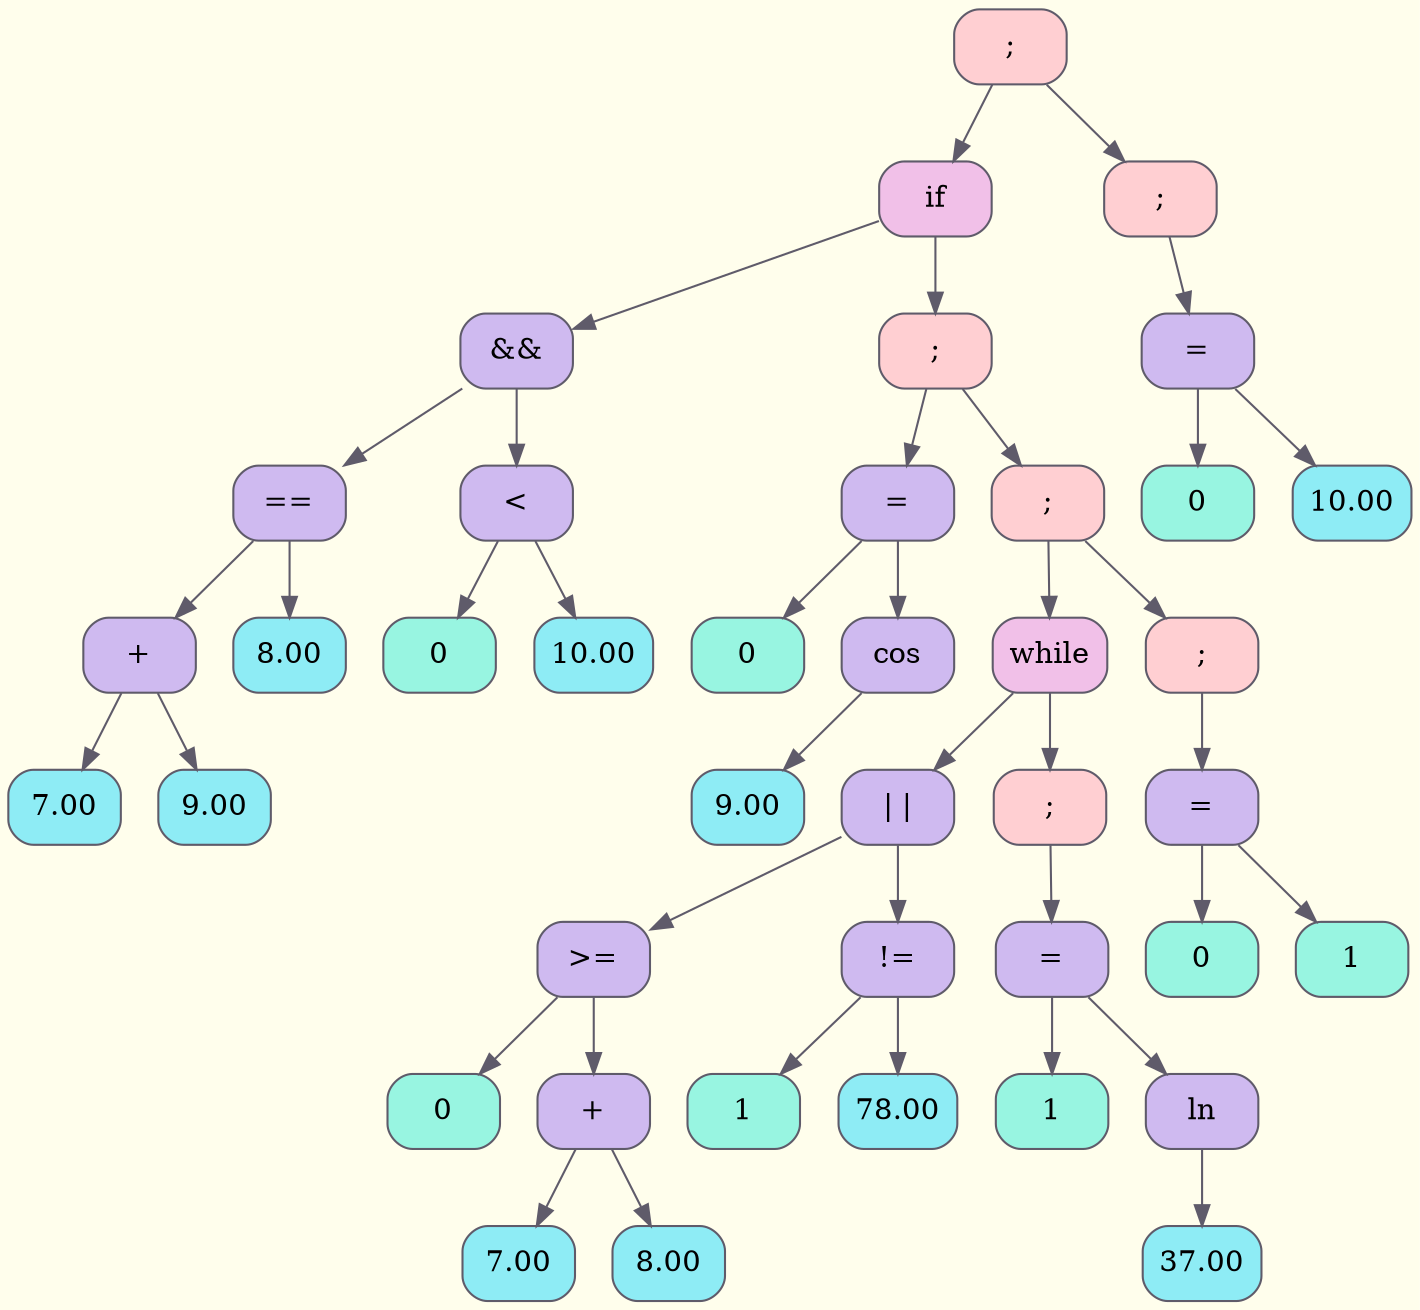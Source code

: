 digraph Tree {
	rankdir = TB;
	node [shape = record];
	edge [color = "#5F5B6A"];
	bgcolor = "#FFFEEC";
	node0x5a853feedb40 [color = "#5F5B6A", shape = Mrecord, style = filled, fillcolor = "#FFCFD2", label = "{;}"];
		node0x5a853feedb40 -> node0x5a853feedab0
	node0x5a853feedab0 [color = "#5F5B6A", shape = Mrecord, style = filled, fillcolor = "#F1C0E8", label = "{if}"];
		node0x5a853feedab0 -> node0x5a853feed7e0
	node0x5a853feed7e0 [color = "#5F5B6A", shape = Mrecord, style = filled, fillcolor = "#CFBAF0", label = "{&&}"];
		node0x5a853feed7e0 -> node0x5a853feed780
	node0x5a853feed780 [color = "#5F5B6A", shape = Mrecord, style = filled, fillcolor = "#CFBAF0", label = "{==}"];
		node0x5a853feed780 -> node0x5a853feed750
	node0x5a853feed750 [color = "#5F5B6A", shape = Mrecord, style = filled, fillcolor = "#CFBAF0", label = "{+}"];
		node0x5a853feed750 -> node0x5a853feeca10
	node0x5a853feeca10 [color = "#5F5B6A", shape = Mrecord, style = filled, fillcolor = "#8EECF5", label = "{7.00}"];
		node0x5a853feed750 -> node0x5a853feeca70
	node0x5a853feeca70 [color = "#5F5B6A", shape = Mrecord, style = filled, fillcolor = "#8EECF5", label = "{9.00}"];
		node0x5a853feed780 -> node0x5a853feecad0
	node0x5a853feecad0 [color = "#5F5B6A", shape = Mrecord, style = filled, fillcolor = "#8EECF5", label = "{8.00}"];
		node0x5a853feed7e0 -> node0x5a853feed7b0
	node0x5a853feed7b0 [color = "#5F5B6A", shape = Mrecord, style = filled, fillcolor = "#CFBAF0", label = "{&lt;}"];
		node0x5a853feed7b0 -> node0x5a853feecb30
	node0x5a853feecb30 [color = "#5F5B6A", shape = Mrecord, style = filled, fillcolor = "#98F5E1", label = "{0}"];
		node0x5a853feed7b0 -> node0x5a853feecb90
	node0x5a853feecb90 [color = "#5F5B6A", shape = Mrecord, style = filled, fillcolor = "#8EECF5", label = "{10.00}"];
		node0x5a853feedab0 -> node0x5a853feeda80
	node0x5a853feeda80 [color = "#5F5B6A", shape = Mrecord, style = filled, fillcolor = "#FFCFD2", label = "{;}"];
		node0x5a853feeda80 -> node0x5a853feed840
	node0x5a853feed840 [color = "#5F5B6A", shape = Mrecord, style = filled, fillcolor = "#CFBAF0", label = "{=}"];
		node0x5a853feed840 -> node0x5a853feecc20
	node0x5a853feecc20 [color = "#5F5B6A", shape = Mrecord, style = filled, fillcolor = "#98F5E1", label = "{0}"];
		node0x5a853feed840 -> node0x5a853feed810
	node0x5a853feed810 [color = "#5F5B6A", shape = Mrecord, style = filled, fillcolor = "#CFBAF0", label = "{cos}"];
		node0x5a853feed810 -> node0x5a853feecce0
	node0x5a853feecce0 [color = "#5F5B6A", shape = Mrecord, style = filled, fillcolor = "#8EECF5", label = "{9.00}"];
		node0x5a853feeda80 -> node0x5a853feeda50
	node0x5a853feeda50 [color = "#5F5B6A", shape = Mrecord, style = filled, fillcolor = "#FFCFD2", label = "{;}"];
		node0x5a853feeda50 -> node0x5a853feed9c0
	node0x5a853feed9c0 [color = "#5F5B6A", shape = Mrecord, style = filled, fillcolor = "#F1C0E8", label = "{while}"];
		node0x5a853feed9c0 -> node0x5a853feed900
	node0x5a853feed900 [color = "#5F5B6A", shape = Mrecord, style = filled, fillcolor = "#CFBAF0", label = "{\| \|}"];
		node0x5a853feed900 -> node0x5a853feed8a0
	node0x5a853feed8a0 [color = "#5F5B6A", shape = Mrecord, style = filled, fillcolor = "#CFBAF0", label = "{&gt;=}"];
		node0x5a853feed8a0 -> node0x5a853feecdd0
	node0x5a853feecdd0 [color = "#5F5B6A", shape = Mrecord, style = filled, fillcolor = "#98F5E1", label = "{0}"];
		node0x5a853feed8a0 -> node0x5a853feed870
	node0x5a853feed870 [color = "#5F5B6A", shape = Mrecord, style = filled, fillcolor = "#CFBAF0", label = "{+}"];
		node0x5a853feed870 -> node0x5a853feece30
	node0x5a853feece30 [color = "#5F5B6A", shape = Mrecord, style = filled, fillcolor = "#8EECF5", label = "{7.00}"];
		node0x5a853feed870 -> node0x5a853feece90
	node0x5a853feece90 [color = "#5F5B6A", shape = Mrecord, style = filled, fillcolor = "#8EECF5", label = "{8.00}"];
		node0x5a853feed900 -> node0x5a853feed8d0
	node0x5a853feed8d0 [color = "#5F5B6A", shape = Mrecord, style = filled, fillcolor = "#CFBAF0", label = "{!=}"];
		node0x5a853feed8d0 -> node0x5a853feecef0
	node0x5a853feecef0 [color = "#5F5B6A", shape = Mrecord, style = filled, fillcolor = "#98F5E1", label = "{1}"];
		node0x5a853feed8d0 -> node0x5a853feecf50
	node0x5a853feecf50 [color = "#5F5B6A", shape = Mrecord, style = filled, fillcolor = "#8EECF5", label = "{78.00}"];
		node0x5a853feed9c0 -> node0x5a853feed990
	node0x5a853feed990 [color = "#5F5B6A", shape = Mrecord, style = filled, fillcolor = "#FFCFD2", label = "{;}"];
		node0x5a853feed990 -> node0x5a853feed960
	node0x5a853feed960 [color = "#5F5B6A", shape = Mrecord, style = filled, fillcolor = "#CFBAF0", label = "{=}"];
		node0x5a853feed960 -> node0x5a853feecfe0
	node0x5a853feecfe0 [color = "#5F5B6A", shape = Mrecord, style = filled, fillcolor = "#98F5E1", label = "{1}"];
		node0x5a853feed960 -> node0x5a853feed930
	node0x5a853feed930 [color = "#5F5B6A", shape = Mrecord, style = filled, fillcolor = "#CFBAF0", label = "{ln}"];
		node0x5a853feed930 -> node0x5a853feed0a0
	node0x5a853feed0a0 [color = "#5F5B6A", shape = Mrecord, style = filled, fillcolor = "#8EECF5", label = "{37.00}"];
		node0x5a853feeda50 -> node0x5a853feeda20
	node0x5a853feeda20 [color = "#5F5B6A", shape = Mrecord, style = filled, fillcolor = "#FFCFD2", label = "{;}"];
		node0x5a853feeda20 -> node0x5a853feed9f0
	node0x5a853feed9f0 [color = "#5F5B6A", shape = Mrecord, style = filled, fillcolor = "#CFBAF0", label = "{=}"];
		node0x5a853feed9f0 -> node0x5a853feed160
	node0x5a853feed160 [color = "#5F5B6A", shape = Mrecord, style = filled, fillcolor = "#98F5E1", label = "{0}"];
		node0x5a853feed9f0 -> node0x5a853feed1c0
	node0x5a853feed1c0 [color = "#5F5B6A", shape = Mrecord, style = filled, fillcolor = "#98F5E1", label = "{1}"];
		node0x5a853feedb40 -> node0x5a853feedb10
	node0x5a853feedb10 [color = "#5F5B6A", shape = Mrecord, style = filled, fillcolor = "#FFCFD2", label = "{;}"];
		node0x5a853feedb10 -> node0x5a853feedae0
	node0x5a853feedae0 [color = "#5F5B6A", shape = Mrecord, style = filled, fillcolor = "#CFBAF0", label = "{=}"];
		node0x5a853feedae0 -> node0x5a853feed250
	node0x5a853feed250 [color = "#5F5B6A", shape = Mrecord, style = filled, fillcolor = "#98F5E1", label = "{0}"];
		node0x5a853feedae0 -> node0x5a853feed2b0
	node0x5a853feed2b0 [color = "#5F5B6A", shape = Mrecord, style = filled, fillcolor = "#8EECF5", label = "{10.00}"];
}
